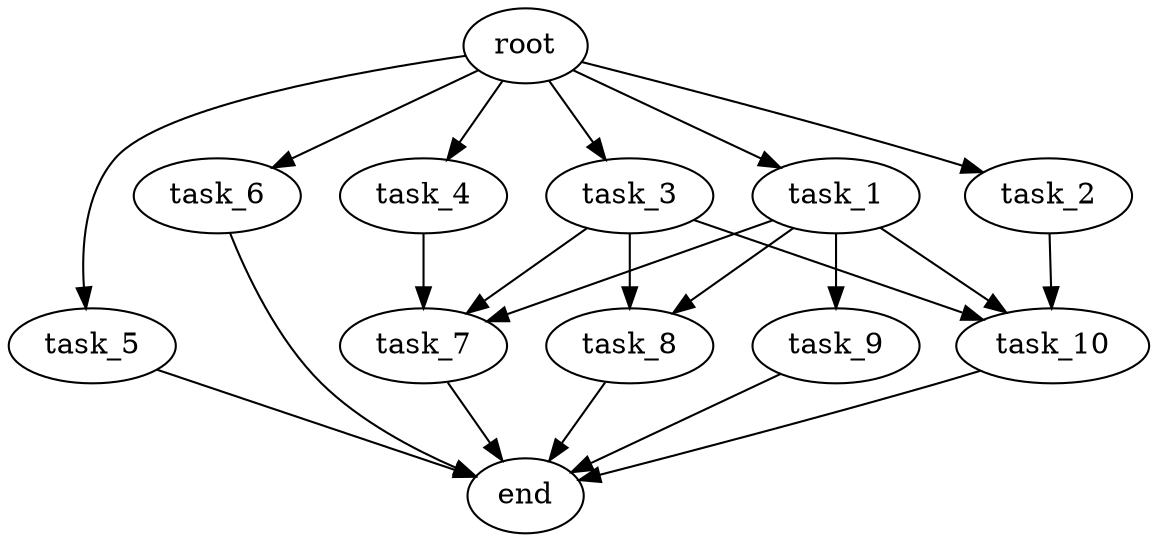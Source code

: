 digraph G {
  root [size="0.000000e+00"];
  task_1 [size="2.846332e+09"];
  task_2 [size="9.891006e+09"];
  task_3 [size="5.433462e+09"];
  task_4 [size="4.939630e+09"];
  task_5 [size="9.385666e+09"];
  task_6 [size="8.510746e+09"];
  task_7 [size="4.680740e+09"];
  task_8 [size="1.928921e+09"];
  task_9 [size="1.127355e+09"];
  task_10 [size="1.625780e+09"];
  end [size="0.000000e+00"];

  root -> task_1 [size="1.000000e-12"];
  root -> task_2 [size="1.000000e-12"];
  root -> task_3 [size="1.000000e-12"];
  root -> task_4 [size="1.000000e-12"];
  root -> task_5 [size="1.000000e-12"];
  root -> task_6 [size="1.000000e-12"];
  task_1 -> task_7 [size="1.560247e+08"];
  task_1 -> task_8 [size="9.644606e+07"];
  task_1 -> task_9 [size="1.127355e+08"];
  task_1 -> task_10 [size="5.419267e+07"];
  task_2 -> task_10 [size="5.419267e+07"];
  task_3 -> task_7 [size="1.560247e+08"];
  task_3 -> task_8 [size="9.644606e+07"];
  task_3 -> task_10 [size="5.419267e+07"];
  task_4 -> task_7 [size="1.560247e+08"];
  task_5 -> end [size="1.000000e-12"];
  task_6 -> end [size="1.000000e-12"];
  task_7 -> end [size="1.000000e-12"];
  task_8 -> end [size="1.000000e-12"];
  task_9 -> end [size="1.000000e-12"];
  task_10 -> end [size="1.000000e-12"];
}
